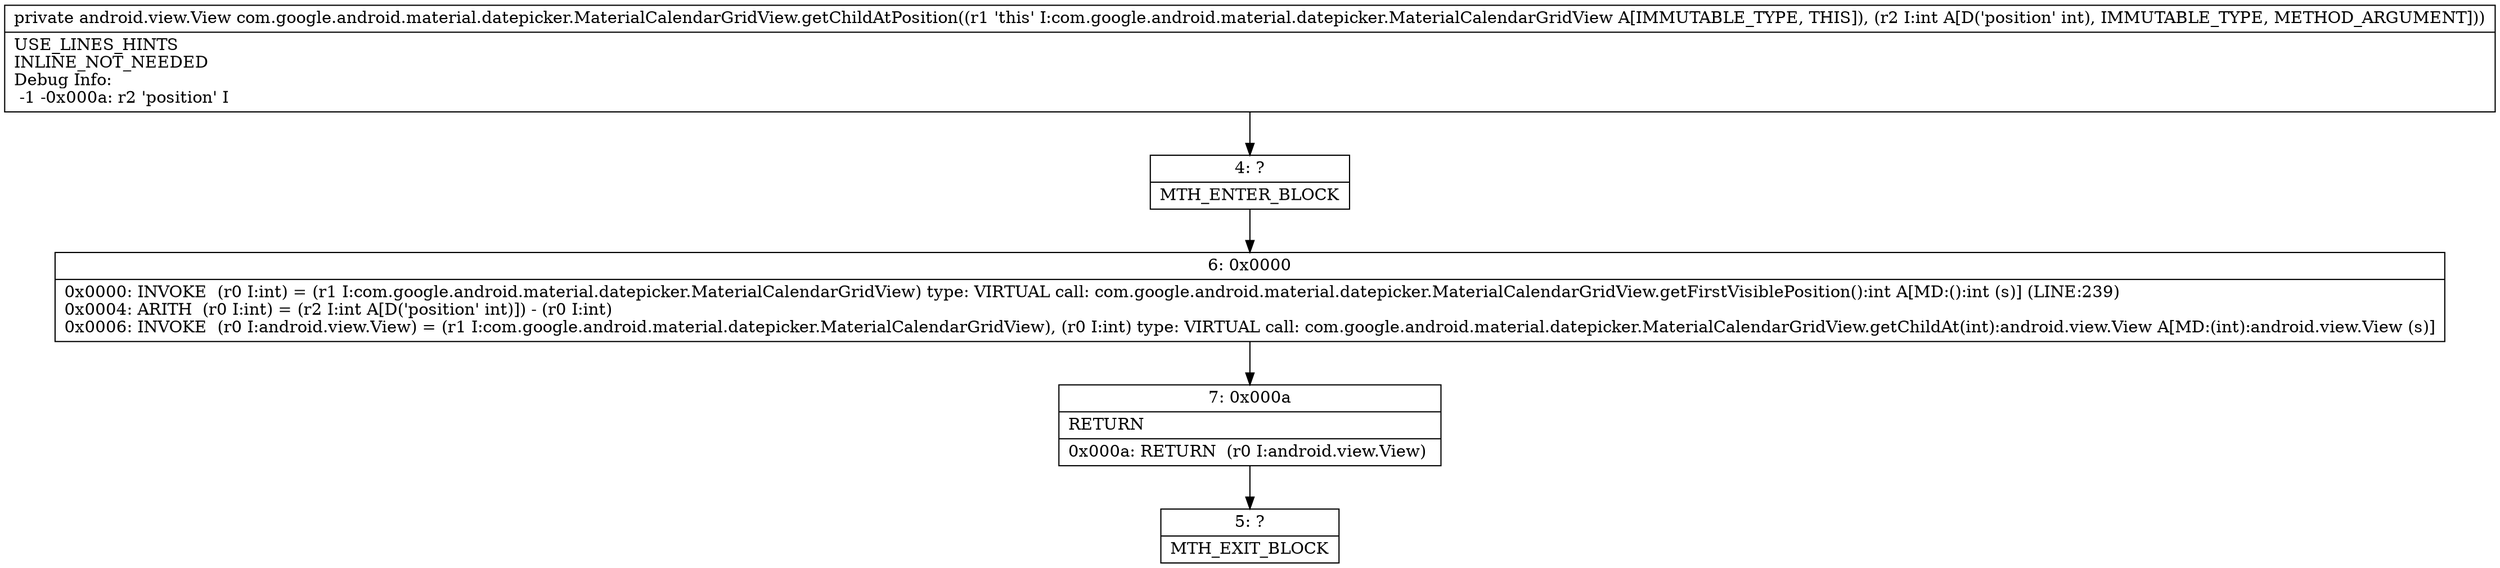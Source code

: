 digraph "CFG forcom.google.android.material.datepicker.MaterialCalendarGridView.getChildAtPosition(I)Landroid\/view\/View;" {
Node_4 [shape=record,label="{4\:\ ?|MTH_ENTER_BLOCK\l}"];
Node_6 [shape=record,label="{6\:\ 0x0000|0x0000: INVOKE  (r0 I:int) = (r1 I:com.google.android.material.datepicker.MaterialCalendarGridView) type: VIRTUAL call: com.google.android.material.datepicker.MaterialCalendarGridView.getFirstVisiblePosition():int A[MD:():int (s)] (LINE:239)\l0x0004: ARITH  (r0 I:int) = (r2 I:int A[D('position' int)]) \- (r0 I:int) \l0x0006: INVOKE  (r0 I:android.view.View) = (r1 I:com.google.android.material.datepicker.MaterialCalendarGridView), (r0 I:int) type: VIRTUAL call: com.google.android.material.datepicker.MaterialCalendarGridView.getChildAt(int):android.view.View A[MD:(int):android.view.View (s)]\l}"];
Node_7 [shape=record,label="{7\:\ 0x000a|RETURN\l|0x000a: RETURN  (r0 I:android.view.View) \l}"];
Node_5 [shape=record,label="{5\:\ ?|MTH_EXIT_BLOCK\l}"];
MethodNode[shape=record,label="{private android.view.View com.google.android.material.datepicker.MaterialCalendarGridView.getChildAtPosition((r1 'this' I:com.google.android.material.datepicker.MaterialCalendarGridView A[IMMUTABLE_TYPE, THIS]), (r2 I:int A[D('position' int), IMMUTABLE_TYPE, METHOD_ARGUMENT]))  | USE_LINES_HINTS\lINLINE_NOT_NEEDED\lDebug Info:\l  \-1 \-0x000a: r2 'position' I\l}"];
MethodNode -> Node_4;Node_4 -> Node_6;
Node_6 -> Node_7;
Node_7 -> Node_5;
}

